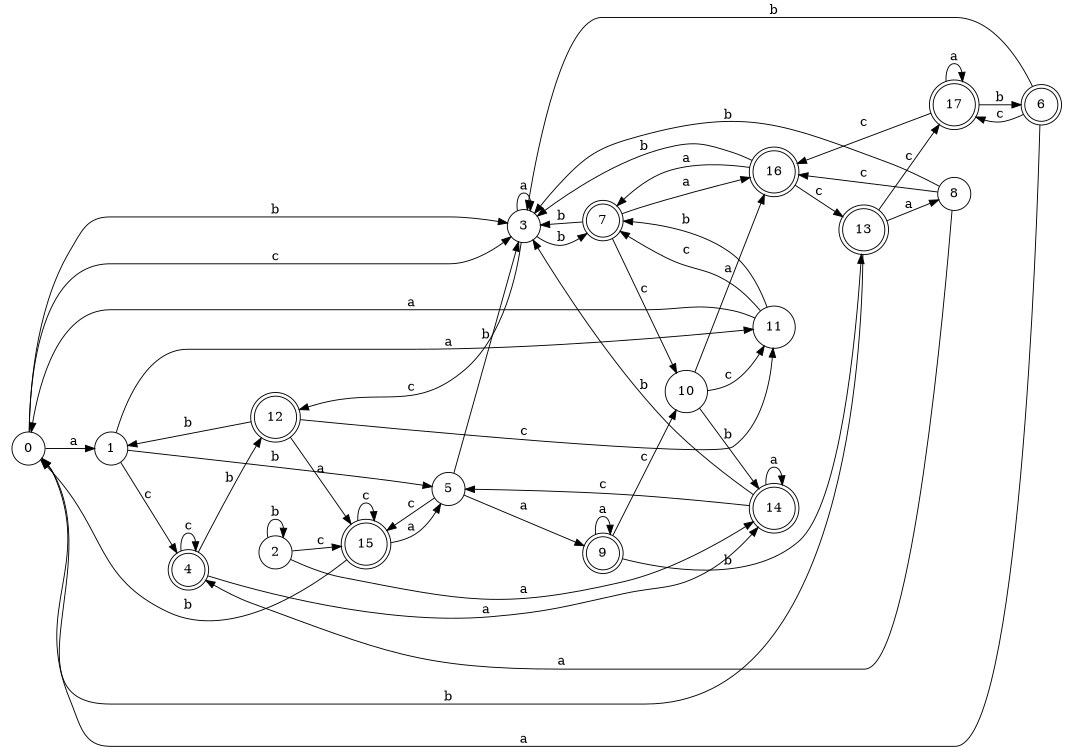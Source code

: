 digraph n15_7 {
__start0 [label="" shape="none"];

rankdir=LR;
size="8,5";

s0 [style="filled", color="black", fillcolor="white" shape="circle", label="0"];
s1 [style="filled", color="black", fillcolor="white" shape="circle", label="1"];
s2 [style="filled", color="black", fillcolor="white" shape="circle", label="2"];
s3 [style="filled", color="black", fillcolor="white" shape="circle", label="3"];
s4 [style="rounded,filled", color="black", fillcolor="white" shape="doublecircle", label="4"];
s5 [style="filled", color="black", fillcolor="white" shape="circle", label="5"];
s6 [style="rounded,filled", color="black", fillcolor="white" shape="doublecircle", label="6"];
s7 [style="rounded,filled", color="black", fillcolor="white" shape="doublecircle", label="7"];
s8 [style="filled", color="black", fillcolor="white" shape="circle", label="8"];
s9 [style="rounded,filled", color="black", fillcolor="white" shape="doublecircle", label="9"];
s10 [style="filled", color="black", fillcolor="white" shape="circle", label="10"];
s11 [style="filled", color="black", fillcolor="white" shape="circle", label="11"];
s12 [style="rounded,filled", color="black", fillcolor="white" shape="doublecircle", label="12"];
s13 [style="rounded,filled", color="black", fillcolor="white" shape="doublecircle", label="13"];
s14 [style="rounded,filled", color="black", fillcolor="white" shape="doublecircle", label="14"];
s15 [style="rounded,filled", color="black", fillcolor="white" shape="doublecircle", label="15"];
s16 [style="rounded,filled", color="black", fillcolor="white" shape="doublecircle", label="16"];
s17 [style="rounded,filled", color="black", fillcolor="white" shape="doublecircle", label="17"];
s0 -> s1 [label="a"];
s0 -> s3 [label="b"];
s0 -> s3 [label="c"];
s1 -> s11 [label="a"];
s1 -> s5 [label="b"];
s1 -> s4 [label="c"];
s2 -> s14 [label="a"];
s2 -> s2 [label="b"];
s2 -> s15 [label="c"];
s3 -> s3 [label="a"];
s3 -> s7 [label="b"];
s3 -> s12 [label="c"];
s4 -> s14 [label="a"];
s4 -> s12 [label="b"];
s4 -> s4 [label="c"];
s5 -> s9 [label="a"];
s5 -> s3 [label="b"];
s5 -> s15 [label="c"];
s6 -> s0 [label="a"];
s6 -> s3 [label="b"];
s6 -> s17 [label="c"];
s7 -> s16 [label="a"];
s7 -> s3 [label="b"];
s7 -> s10 [label="c"];
s8 -> s4 [label="a"];
s8 -> s3 [label="b"];
s8 -> s16 [label="c"];
s9 -> s9 [label="a"];
s9 -> s13 [label="b"];
s9 -> s10 [label="c"];
s10 -> s16 [label="a"];
s10 -> s14 [label="b"];
s10 -> s11 [label="c"];
s11 -> s0 [label="a"];
s11 -> s7 [label="b"];
s11 -> s7 [label="c"];
s12 -> s15 [label="a"];
s12 -> s1 [label="b"];
s12 -> s11 [label="c"];
s13 -> s8 [label="a"];
s13 -> s0 [label="b"];
s13 -> s17 [label="c"];
s14 -> s14 [label="a"];
s14 -> s3 [label="b"];
s14 -> s5 [label="c"];
s15 -> s5 [label="a"];
s15 -> s0 [label="b"];
s15 -> s15 [label="c"];
s16 -> s7 [label="a"];
s16 -> s3 [label="b"];
s16 -> s13 [label="c"];
s17 -> s17 [label="a"];
s17 -> s6 [label="b"];
s17 -> s16 [label="c"];

}